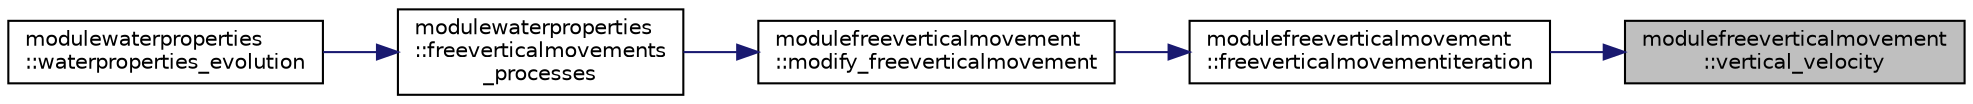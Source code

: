 digraph "modulefreeverticalmovement::vertical_velocity"
{
 // LATEX_PDF_SIZE
  edge [fontname="Helvetica",fontsize="10",labelfontname="Helvetica",labelfontsize="10"];
  node [fontname="Helvetica",fontsize="10",shape=record];
  rankdir="RL";
  Node1 [label="modulefreeverticalmovement\l::vertical_velocity",height=0.2,width=0.4,color="black", fillcolor="grey75", style="filled", fontcolor="black",tooltip=" "];
  Node1 -> Node2 [dir="back",color="midnightblue",fontsize="10",style="solid"];
  Node2 [label="modulefreeverticalmovement\l::freeverticalmovementiteration",height=0.2,width=0.4,color="black", fillcolor="white", style="filled",URL="$namespacemodulefreeverticalmovement.html#ac736b639239aa370175df19fc8836c97",tooltip=" "];
  Node2 -> Node3 [dir="back",color="midnightblue",fontsize="10",style="solid"];
  Node3 [label="modulefreeverticalmovement\l::modify_freeverticalmovement",height=0.2,width=0.4,color="black", fillcolor="white", style="filled",URL="$namespacemodulefreeverticalmovement.html#a70493770ba7c42e3f3d4dc5f09ae0e45",tooltip=" "];
  Node3 -> Node4 [dir="back",color="midnightblue",fontsize="10",style="solid"];
  Node4 [label="modulewaterproperties\l::freeverticalmovements\l_processes",height=0.2,width=0.4,color="black", fillcolor="white", style="filled",URL="$namespacemodulewaterproperties.html#a877a92e454e3c5723e48cbb8f6c322d8",tooltip=" "];
  Node4 -> Node5 [dir="back",color="midnightblue",fontsize="10",style="solid"];
  Node5 [label="modulewaterproperties\l::waterproperties_evolution",height=0.2,width=0.4,color="black", fillcolor="white", style="filled",URL="$namespacemodulewaterproperties.html#aa86f63313e6563018f6b05938306a23d",tooltip=" "];
}
